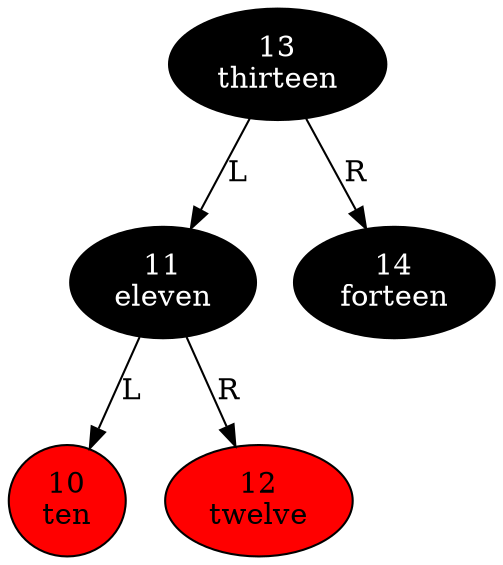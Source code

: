 digraph
{
node_13 [style=filled fillcolor=black fontcolor=white label="13\nthirteen"];
node_13 -> node_11 [label=L taildir=sw];
node_13 -> node_14 [label=R taildir=se];
node_11 [style=filled fillcolor=black fontcolor=white label="11\neleven"];
node_11 -> node_10 [label=L taildir=sw];
node_11 -> node_12 [label=R taildir=se];
node_10 [style=filled fillcolor=red fontcolor=black label="10\nten"];
node_12 [style=filled fillcolor=red fontcolor=black label="12\ntwelve"];
node_14 [style=filled fillcolor=black fontcolor=white label="14\nforteen"];
}
